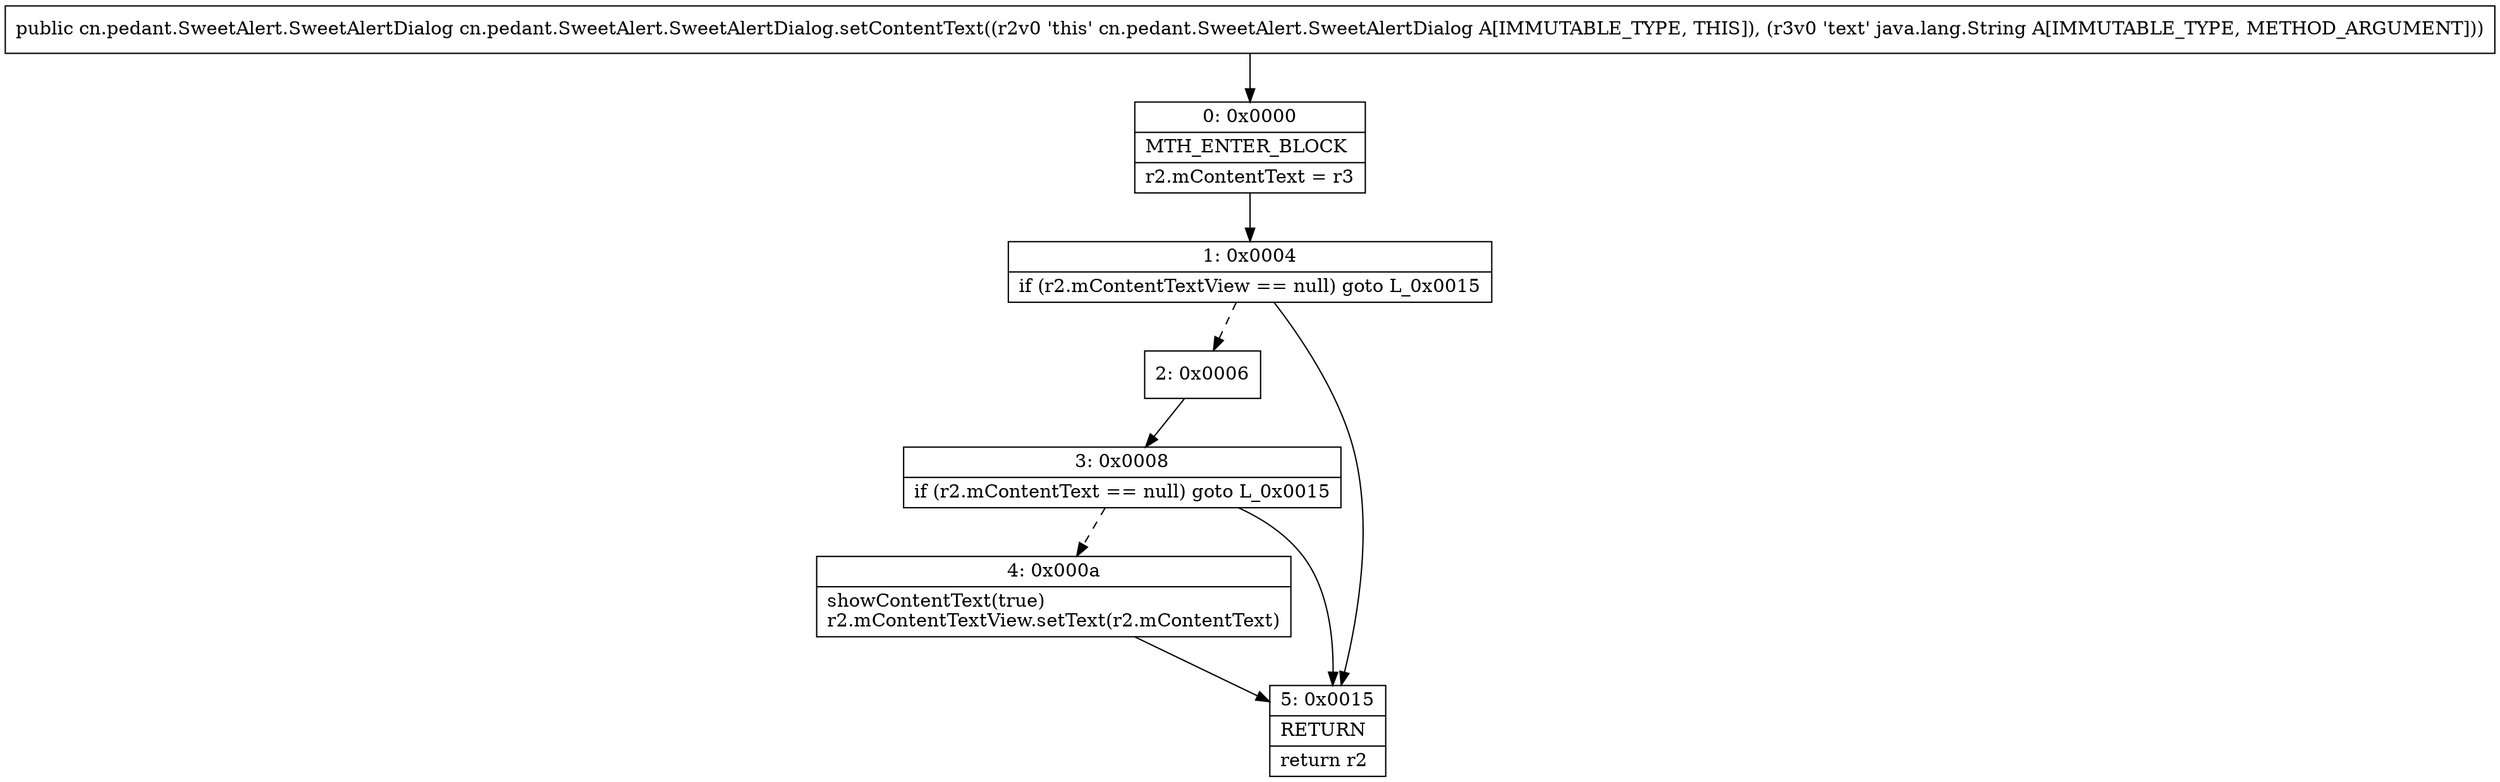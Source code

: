 digraph "CFG forcn.pedant.SweetAlert.SweetAlertDialog.setContentText(Ljava\/lang\/String;)Lcn\/pedant\/SweetAlert\/SweetAlertDialog;" {
Node_0 [shape=record,label="{0\:\ 0x0000|MTH_ENTER_BLOCK\l|r2.mContentText = r3\l}"];
Node_1 [shape=record,label="{1\:\ 0x0004|if (r2.mContentTextView == null) goto L_0x0015\l}"];
Node_2 [shape=record,label="{2\:\ 0x0006}"];
Node_3 [shape=record,label="{3\:\ 0x0008|if (r2.mContentText == null) goto L_0x0015\l}"];
Node_4 [shape=record,label="{4\:\ 0x000a|showContentText(true)\lr2.mContentTextView.setText(r2.mContentText)\l}"];
Node_5 [shape=record,label="{5\:\ 0x0015|RETURN\l|return r2\l}"];
MethodNode[shape=record,label="{public cn.pedant.SweetAlert.SweetAlertDialog cn.pedant.SweetAlert.SweetAlertDialog.setContentText((r2v0 'this' cn.pedant.SweetAlert.SweetAlertDialog A[IMMUTABLE_TYPE, THIS]), (r3v0 'text' java.lang.String A[IMMUTABLE_TYPE, METHOD_ARGUMENT])) }"];
MethodNode -> Node_0;
Node_0 -> Node_1;
Node_1 -> Node_2[style=dashed];
Node_1 -> Node_5;
Node_2 -> Node_3;
Node_3 -> Node_4[style=dashed];
Node_3 -> Node_5;
Node_4 -> Node_5;
}


